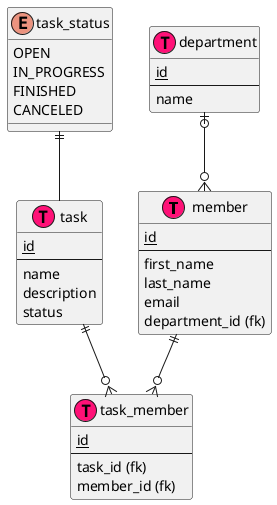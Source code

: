 @startuml
!define table(x) class x << (T,#ff1177) >>
!define primary_key(x) <u>x</u>

table(member) {
    primary_key(id)
    ---
    first_name
    last_name
    email
    department_id (fk)
}

table(department) {
    primary_key(id)
    ---
    name
}

table(task) {
    primary_key(id)
    ---
    name
    description
    status
}

table(task_member) {
    primary_key(id)
    --
    task_id (fk)
    member_id (fk)
}

enum task_status {
    OPEN
    IN_PROGRESS
    FINISHED
    CANCELED
}

member ||--o{ task_member
task ||--o{ task_member
task_status ||-- task
department |o--o{ member

@enduml